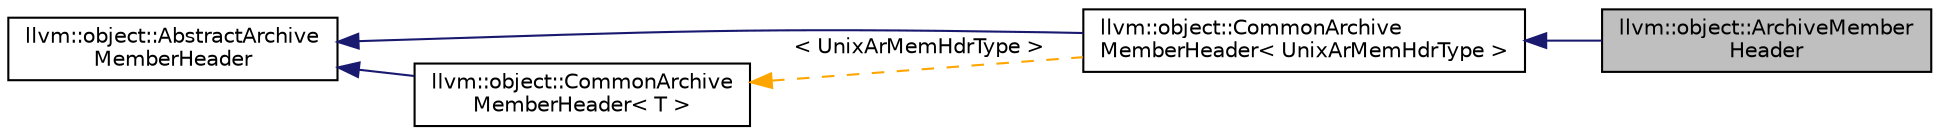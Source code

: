 digraph "llvm::object::ArchiveMemberHeader"
{
 // LATEX_PDF_SIZE
  bgcolor="transparent";
  edge [fontname="Helvetica",fontsize="10",labelfontname="Helvetica",labelfontsize="10"];
  node [fontname="Helvetica",fontsize="10",shape=record];
  rankdir="LR";
  Node1 [label="llvm::object::ArchiveMember\lHeader",height=0.2,width=0.4,color="black", fillcolor="grey75", style="filled", fontcolor="black",tooltip=" "];
  Node2 -> Node1 [dir="back",color="midnightblue",fontsize="10",style="solid",fontname="Helvetica"];
  Node2 [label="llvm::object::CommonArchive\lMemberHeader\< UnixArMemHdrType \>",height=0.2,width=0.4,color="black",URL="$classllvm_1_1object_1_1CommonArchiveMemberHeader.html",tooltip=" "];
  Node3 -> Node2 [dir="back",color="midnightblue",fontsize="10",style="solid",fontname="Helvetica"];
  Node3 [label="llvm::object::AbstractArchive\lMemberHeader",height=0.2,width=0.4,color="black",URL="$classllvm_1_1object_1_1AbstractArchiveMemberHeader.html",tooltip=" "];
  Node4 -> Node2 [dir="back",color="orange",fontsize="10",style="dashed",label=" \< UnixArMemHdrType \>" ,fontname="Helvetica"];
  Node4 [label="llvm::object::CommonArchive\lMemberHeader\< T \>",height=0.2,width=0.4,color="black",URL="$classllvm_1_1object_1_1CommonArchiveMemberHeader.html",tooltip=" "];
  Node3 -> Node4 [dir="back",color="midnightblue",fontsize="10",style="solid",fontname="Helvetica"];
}
